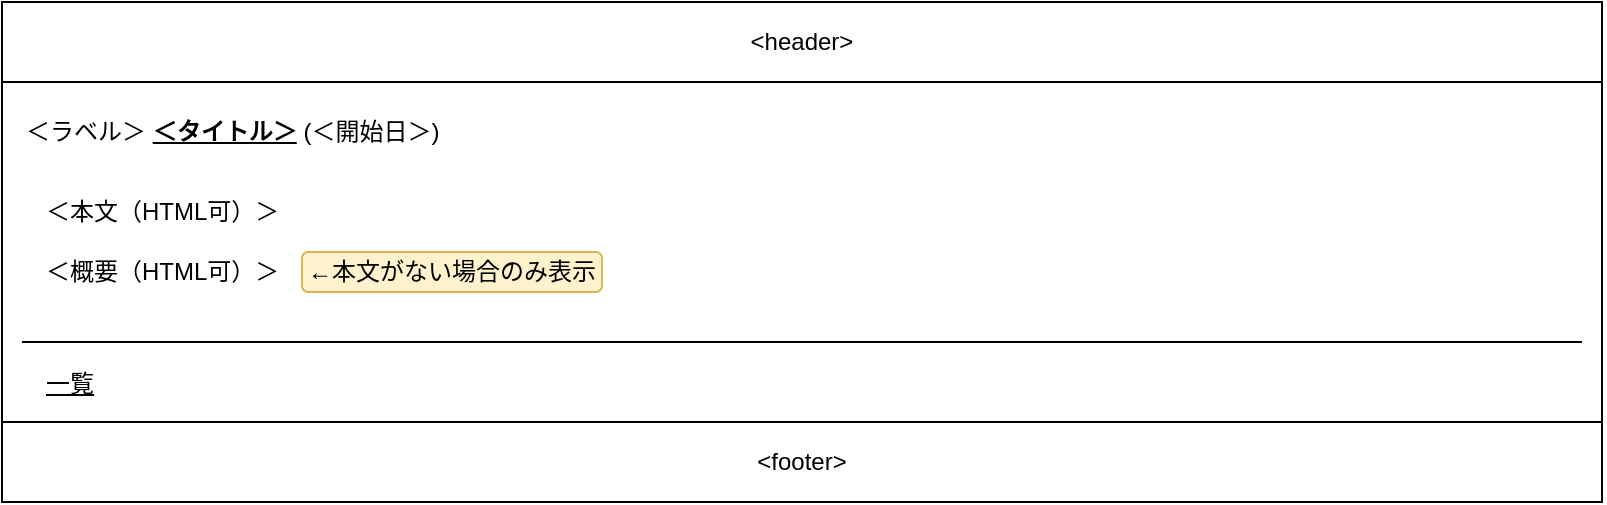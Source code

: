 <mxfile version="15.4.0" type="device"><diagram id="0wbFu1w7UtDS3FDH7eoJ" name="ページ1"><mxGraphModel dx="1106" dy="770" grid="1" gridSize="10" guides="1" tooltips="1" connect="1" arrows="1" fold="1" page="1" pageScale="1" pageWidth="827" pageHeight="1169" math="0" shadow="0"><root><mxCell id="0"/><mxCell id="1" parent="0"/><mxCell id="9mV4fsud3Bf6LRR7g0AY-3" style="rounded=0;orthogonalLoop=1;jettySize=auto;html=1;exitX=0;exitY=1;exitDx=0;exitDy=0;entryX=0;entryY=0;entryDx=0;entryDy=0;endArrow=none;endFill=0;" edge="1" parent="1" source="nQ5bIT8fBWYlCShx5FUW-1" target="nQ5bIT8fBWYlCShx5FUW-53"><mxGeometry relative="1" as="geometry"/></mxCell><mxCell id="9mV4fsud3Bf6LRR7g0AY-4" style="edgeStyle=none;rounded=0;orthogonalLoop=1;jettySize=auto;html=1;exitX=1;exitY=1;exitDx=0;exitDy=0;entryX=1;entryY=0;entryDx=0;entryDy=0;endArrow=none;endFill=0;" edge="1" parent="1" source="nQ5bIT8fBWYlCShx5FUW-1" target="nQ5bIT8fBWYlCShx5FUW-53"><mxGeometry relative="1" as="geometry"/></mxCell><mxCell id="nQ5bIT8fBWYlCShx5FUW-1" value="&amp;lt;header&amp;gt;" style="rounded=0;whiteSpace=wrap;html=1;fillColor=none;" parent="1" vertex="1"><mxGeometry width="800" height="40" as="geometry"/></mxCell><mxCell id="nQ5bIT8fBWYlCShx5FUW-3" value="＜ラベル＞&amp;nbsp;&lt;u&gt;&lt;b&gt;＜タイトル＞&lt;/b&gt;&lt;/u&gt;&amp;nbsp;(＜開始日＞)" style="text;html=1;strokeColor=none;fillColor=none;align=left;verticalAlign=middle;whiteSpace=wrap;rounded=0;" parent="1" vertex="1"><mxGeometry x="10" y="50" width="220" height="30" as="geometry"/></mxCell><mxCell id="nQ5bIT8fBWYlCShx5FUW-53" value="&amp;lt;footer&amp;gt;" style="rounded=0;whiteSpace=wrap;html=1;fillColor=none;" parent="1" vertex="1"><mxGeometry y="210" width="800" height="40" as="geometry"/></mxCell><mxCell id="yqLd7OFcUb46wr0FkbO2-1" value="&lt;u&gt;一覧&lt;/u&gt;" style="text;html=1;strokeColor=none;fillColor=none;align=left;verticalAlign=middle;whiteSpace=wrap;rounded=0;" parent="1" vertex="1"><mxGeometry x="20" y="181" width="40" height="20" as="geometry"/></mxCell><mxCell id="yqLd7OFcUb46wr0FkbO2-2" value="" style="endArrow=none;html=1;strokeColor=#000000;" parent="1" edge="1"><mxGeometry width="50" height="50" relative="1" as="geometry"><mxPoint x="10" y="170" as="sourcePoint"/><mxPoint x="790" y="170" as="targetPoint"/></mxGeometry></mxCell><mxCell id="9mV4fsud3Bf6LRR7g0AY-1" value="＜本文（HTML可）＞" style="text;html=1;strokeColor=none;fillColor=none;align=left;verticalAlign=middle;whiteSpace=wrap;rounded=0;" vertex="1" parent="1"><mxGeometry x="20" y="90" width="130" height="30" as="geometry"/></mxCell><mxCell id="9mV4fsud3Bf6LRR7g0AY-2" value="＜概要（HTML可）＞" style="text;html=1;strokeColor=none;fillColor=none;align=left;verticalAlign=middle;whiteSpace=wrap;rounded=0;" vertex="1" parent="1"><mxGeometry x="20" y="120" width="130" height="30" as="geometry"/></mxCell><mxCell id="9mV4fsud3Bf6LRR7g0AY-5" value="←本文がない場合のみ表示" style="rounded=1;whiteSpace=wrap;html=1;fillColor=#fff2cc;strokeColor=#d6b656;" vertex="1" parent="1"><mxGeometry x="150" y="125" width="150" height="20" as="geometry"/></mxCell></root></mxGraphModel></diagram></mxfile>